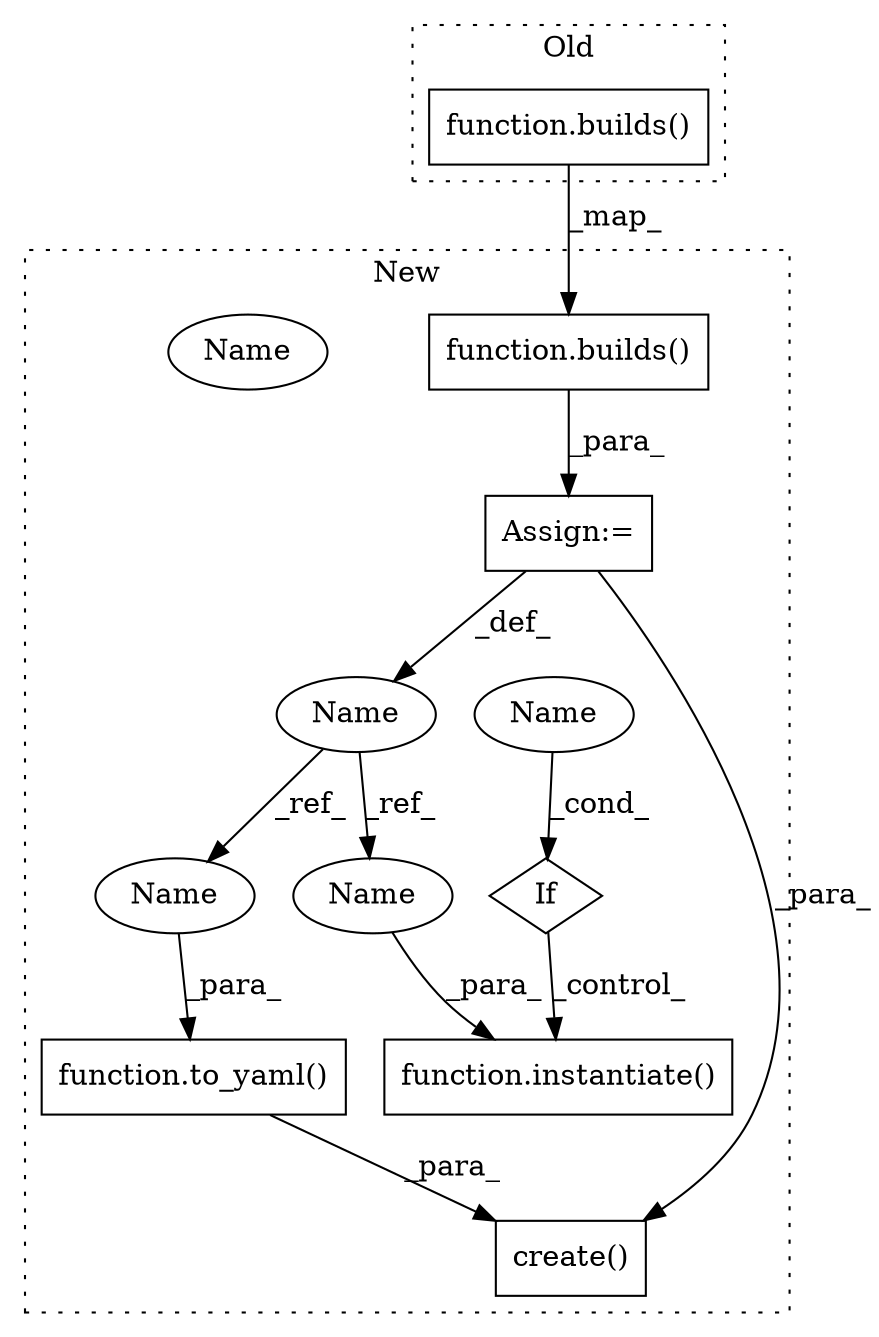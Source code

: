 digraph G {
subgraph cluster0 {
1 [label="function.builds()" a="75" s="1800,1813" l="7,58" shape="box"];
label = "Old";
style="dotted";
}
subgraph cluster1 {
2 [label="function.builds()" a="75" s="1800,1813" l="7,58" shape="box"];
3 [label="function.to_yaml()" a="75" s="1894,1906" l="8,1" shape="box"];
4 [label="Name" a="87" s="1793" l="4" shape="ellipse"];
5 [label="function.instantiate()" a="75" s="1957,1973" l="12,1" shape="box"];
6 [label="If" a="96" s="1937" l="3" shape="diamond"];
7 [label="Name" a="87" s="1940" l="7" shape="ellipse"];
8 [label="create()" a="75" s="1877,1907" l="17,1" shape="box"];
9 [label="Assign:=" a="68" s="1797" l="3" shape="box"];
10 [label="Name" a="87" s="1902" l="4" shape="ellipse"];
11 [label="Name" a="87" s="1969" l="4" shape="ellipse"];
12 [label="Name" a="87" s="1940" l="7" shape="ellipse"];
label = "New";
style="dotted";
}
1 -> 2 [label="_map_"];
2 -> 9 [label="_para_"];
3 -> 8 [label="_para_"];
4 -> 10 [label="_ref_"];
4 -> 11 [label="_ref_"];
6 -> 5 [label="_control_"];
9 -> 4 [label="_def_"];
9 -> 8 [label="_para_"];
10 -> 3 [label="_para_"];
11 -> 5 [label="_para_"];
12 -> 6 [label="_cond_"];
}